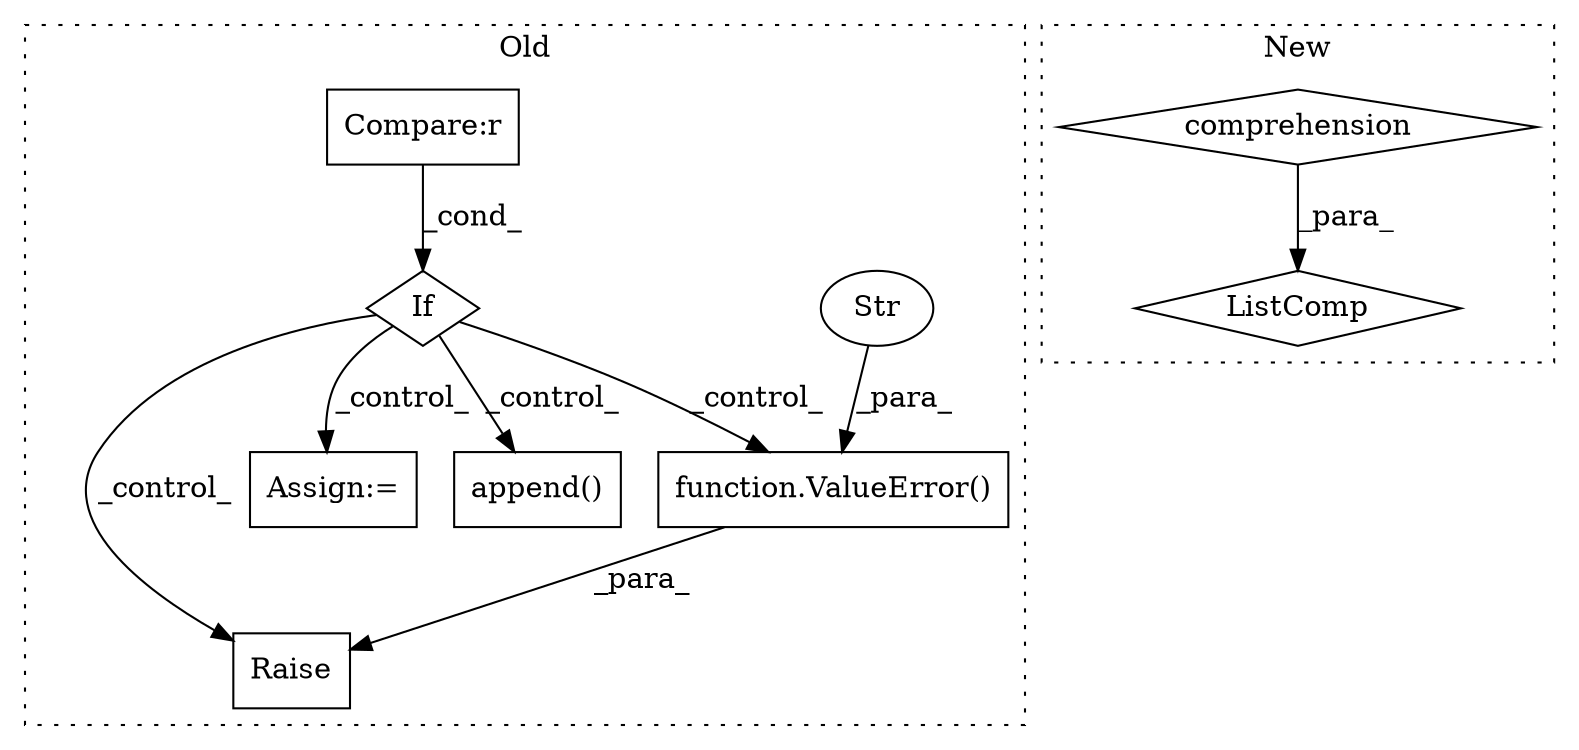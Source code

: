 digraph G {
subgraph cluster0 {
1 [label="function.ValueError()" a="75" s="10864,10960" l="36,22" shape="box"];
3 [label="Raise" a="91" s="10858" l="6" shape="box"];
5 [label="Str" a="66" s="10900" l="60" shape="ellipse"];
6 [label="If" a="96" s="10568" l="0" shape="diamond"];
7 [label="Compare:r" a="40" s="10568" l="47" shape="box"];
8 [label="Assign:=" a="68" s="10810" l="3" shape="box"];
9 [label="append()" a="75" s="10761,10786" l="14,1" shape="box"];
label = "Old";
style="dotted";
}
subgraph cluster1 {
2 [label="ListComp" a="106" s="10361" l="115" shape="diamond"];
4 [label="comprehension" a="45" s="10417" l="3" shape="diamond"];
label = "New";
style="dotted";
}
1 -> 3 [label="_para_"];
4 -> 2 [label="_para_"];
5 -> 1 [label="_para_"];
6 -> 1 [label="_control_"];
6 -> 8 [label="_control_"];
6 -> 3 [label="_control_"];
6 -> 9 [label="_control_"];
7 -> 6 [label="_cond_"];
}